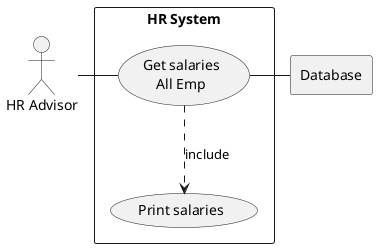 @startuml

actor HR as "HR Advisor"

rectangle Database

rectangle "HR System" {
    usecase UC4 as "Get salaries
    All Emp"

    usecase UCa as "Print salaries"

    HR - UC4
    UC4 ..> UCa : include
    UC4 - Database
}

@enduml